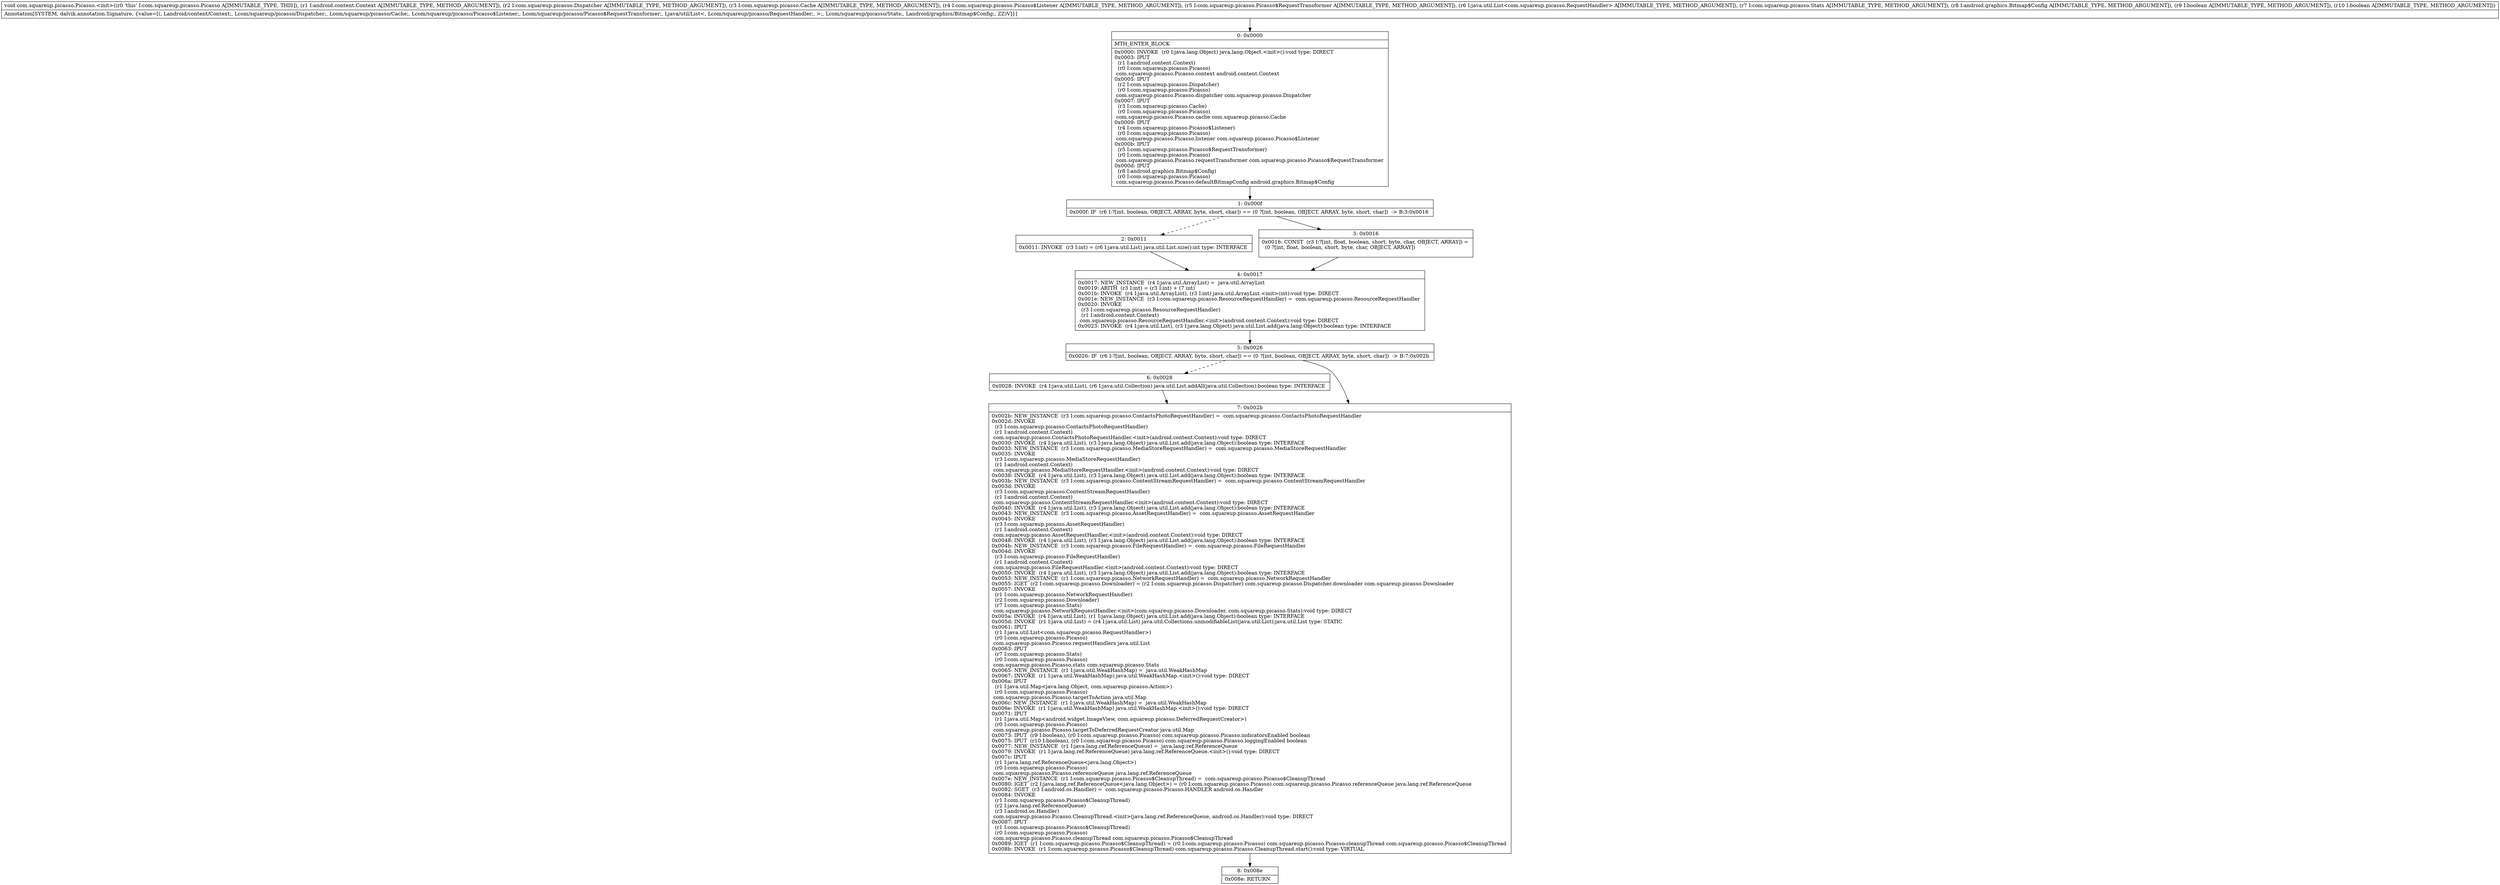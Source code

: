 digraph "CFG forcom.squareup.picasso.Picasso.\<init\>(Landroid\/content\/Context;Lcom\/squareup\/picasso\/Dispatcher;Lcom\/squareup\/picasso\/Cache;Lcom\/squareup\/picasso\/Picasso$Listener;Lcom\/squareup\/picasso\/Picasso$RequestTransformer;Ljava\/util\/List;Lcom\/squareup\/picasso\/Stats;Landroid\/graphics\/Bitmap$Config;ZZ)V" {
Node_0 [shape=record,label="{0\:\ 0x0000|MTH_ENTER_BLOCK\l|0x0000: INVOKE  (r0 I:java.lang.Object) java.lang.Object.\<init\>():void type: DIRECT \l0x0003: IPUT  \l  (r1 I:android.content.Context)\l  (r0 I:com.squareup.picasso.Picasso)\l com.squareup.picasso.Picasso.context android.content.Context \l0x0005: IPUT  \l  (r2 I:com.squareup.picasso.Dispatcher)\l  (r0 I:com.squareup.picasso.Picasso)\l com.squareup.picasso.Picasso.dispatcher com.squareup.picasso.Dispatcher \l0x0007: IPUT  \l  (r3 I:com.squareup.picasso.Cache)\l  (r0 I:com.squareup.picasso.Picasso)\l com.squareup.picasso.Picasso.cache com.squareup.picasso.Cache \l0x0009: IPUT  \l  (r4 I:com.squareup.picasso.Picasso$Listener)\l  (r0 I:com.squareup.picasso.Picasso)\l com.squareup.picasso.Picasso.listener com.squareup.picasso.Picasso$Listener \l0x000b: IPUT  \l  (r5 I:com.squareup.picasso.Picasso$RequestTransformer)\l  (r0 I:com.squareup.picasso.Picasso)\l com.squareup.picasso.Picasso.requestTransformer com.squareup.picasso.Picasso$RequestTransformer \l0x000d: IPUT  \l  (r8 I:android.graphics.Bitmap$Config)\l  (r0 I:com.squareup.picasso.Picasso)\l com.squareup.picasso.Picasso.defaultBitmapConfig android.graphics.Bitmap$Config \l}"];
Node_1 [shape=record,label="{1\:\ 0x000f|0x000f: IF  (r6 I:?[int, boolean, OBJECT, ARRAY, byte, short, char]) == (0 ?[int, boolean, OBJECT, ARRAY, byte, short, char])  \-\> B:3:0x0016 \l}"];
Node_2 [shape=record,label="{2\:\ 0x0011|0x0011: INVOKE  (r3 I:int) = (r6 I:java.util.List) java.util.List.size():int type: INTERFACE \l}"];
Node_3 [shape=record,label="{3\:\ 0x0016|0x0016: CONST  (r3 I:?[int, float, boolean, short, byte, char, OBJECT, ARRAY]) = \l  (0 ?[int, float, boolean, short, byte, char, OBJECT, ARRAY])\l \l}"];
Node_4 [shape=record,label="{4\:\ 0x0017|0x0017: NEW_INSTANCE  (r4 I:java.util.ArrayList) =  java.util.ArrayList \l0x0019: ARITH  (r3 I:int) = (r3 I:int) + (7 int) \l0x001b: INVOKE  (r4 I:java.util.ArrayList), (r3 I:int) java.util.ArrayList.\<init\>(int):void type: DIRECT \l0x001e: NEW_INSTANCE  (r3 I:com.squareup.picasso.ResourceRequestHandler) =  com.squareup.picasso.ResourceRequestHandler \l0x0020: INVOKE  \l  (r3 I:com.squareup.picasso.ResourceRequestHandler)\l  (r1 I:android.content.Context)\l com.squareup.picasso.ResourceRequestHandler.\<init\>(android.content.Context):void type: DIRECT \l0x0023: INVOKE  (r4 I:java.util.List), (r3 I:java.lang.Object) java.util.List.add(java.lang.Object):boolean type: INTERFACE \l}"];
Node_5 [shape=record,label="{5\:\ 0x0026|0x0026: IF  (r6 I:?[int, boolean, OBJECT, ARRAY, byte, short, char]) == (0 ?[int, boolean, OBJECT, ARRAY, byte, short, char])  \-\> B:7:0x002b \l}"];
Node_6 [shape=record,label="{6\:\ 0x0028|0x0028: INVOKE  (r4 I:java.util.List), (r6 I:java.util.Collection) java.util.List.addAll(java.util.Collection):boolean type: INTERFACE \l}"];
Node_7 [shape=record,label="{7\:\ 0x002b|0x002b: NEW_INSTANCE  (r3 I:com.squareup.picasso.ContactsPhotoRequestHandler) =  com.squareup.picasso.ContactsPhotoRequestHandler \l0x002d: INVOKE  \l  (r3 I:com.squareup.picasso.ContactsPhotoRequestHandler)\l  (r1 I:android.content.Context)\l com.squareup.picasso.ContactsPhotoRequestHandler.\<init\>(android.content.Context):void type: DIRECT \l0x0030: INVOKE  (r4 I:java.util.List), (r3 I:java.lang.Object) java.util.List.add(java.lang.Object):boolean type: INTERFACE \l0x0033: NEW_INSTANCE  (r3 I:com.squareup.picasso.MediaStoreRequestHandler) =  com.squareup.picasso.MediaStoreRequestHandler \l0x0035: INVOKE  \l  (r3 I:com.squareup.picasso.MediaStoreRequestHandler)\l  (r1 I:android.content.Context)\l com.squareup.picasso.MediaStoreRequestHandler.\<init\>(android.content.Context):void type: DIRECT \l0x0038: INVOKE  (r4 I:java.util.List), (r3 I:java.lang.Object) java.util.List.add(java.lang.Object):boolean type: INTERFACE \l0x003b: NEW_INSTANCE  (r3 I:com.squareup.picasso.ContentStreamRequestHandler) =  com.squareup.picasso.ContentStreamRequestHandler \l0x003d: INVOKE  \l  (r3 I:com.squareup.picasso.ContentStreamRequestHandler)\l  (r1 I:android.content.Context)\l com.squareup.picasso.ContentStreamRequestHandler.\<init\>(android.content.Context):void type: DIRECT \l0x0040: INVOKE  (r4 I:java.util.List), (r3 I:java.lang.Object) java.util.List.add(java.lang.Object):boolean type: INTERFACE \l0x0043: NEW_INSTANCE  (r3 I:com.squareup.picasso.AssetRequestHandler) =  com.squareup.picasso.AssetRequestHandler \l0x0045: INVOKE  \l  (r3 I:com.squareup.picasso.AssetRequestHandler)\l  (r1 I:android.content.Context)\l com.squareup.picasso.AssetRequestHandler.\<init\>(android.content.Context):void type: DIRECT \l0x0048: INVOKE  (r4 I:java.util.List), (r3 I:java.lang.Object) java.util.List.add(java.lang.Object):boolean type: INTERFACE \l0x004b: NEW_INSTANCE  (r3 I:com.squareup.picasso.FileRequestHandler) =  com.squareup.picasso.FileRequestHandler \l0x004d: INVOKE  \l  (r3 I:com.squareup.picasso.FileRequestHandler)\l  (r1 I:android.content.Context)\l com.squareup.picasso.FileRequestHandler.\<init\>(android.content.Context):void type: DIRECT \l0x0050: INVOKE  (r4 I:java.util.List), (r3 I:java.lang.Object) java.util.List.add(java.lang.Object):boolean type: INTERFACE \l0x0053: NEW_INSTANCE  (r1 I:com.squareup.picasso.NetworkRequestHandler) =  com.squareup.picasso.NetworkRequestHandler \l0x0055: IGET  (r2 I:com.squareup.picasso.Downloader) = (r2 I:com.squareup.picasso.Dispatcher) com.squareup.picasso.Dispatcher.downloader com.squareup.picasso.Downloader \l0x0057: INVOKE  \l  (r1 I:com.squareup.picasso.NetworkRequestHandler)\l  (r2 I:com.squareup.picasso.Downloader)\l  (r7 I:com.squareup.picasso.Stats)\l com.squareup.picasso.NetworkRequestHandler.\<init\>(com.squareup.picasso.Downloader, com.squareup.picasso.Stats):void type: DIRECT \l0x005a: INVOKE  (r4 I:java.util.List), (r1 I:java.lang.Object) java.util.List.add(java.lang.Object):boolean type: INTERFACE \l0x005d: INVOKE  (r1 I:java.util.List) = (r4 I:java.util.List) java.util.Collections.unmodifiableList(java.util.List):java.util.List type: STATIC \l0x0061: IPUT  \l  (r1 I:java.util.List\<com.squareup.picasso.RequestHandler\>)\l  (r0 I:com.squareup.picasso.Picasso)\l com.squareup.picasso.Picasso.requestHandlers java.util.List \l0x0063: IPUT  \l  (r7 I:com.squareup.picasso.Stats)\l  (r0 I:com.squareup.picasso.Picasso)\l com.squareup.picasso.Picasso.stats com.squareup.picasso.Stats \l0x0065: NEW_INSTANCE  (r1 I:java.util.WeakHashMap) =  java.util.WeakHashMap \l0x0067: INVOKE  (r1 I:java.util.WeakHashMap) java.util.WeakHashMap.\<init\>():void type: DIRECT \l0x006a: IPUT  \l  (r1 I:java.util.Map\<java.lang.Object, com.squareup.picasso.Action\>)\l  (r0 I:com.squareup.picasso.Picasso)\l com.squareup.picasso.Picasso.targetToAction java.util.Map \l0x006c: NEW_INSTANCE  (r1 I:java.util.WeakHashMap) =  java.util.WeakHashMap \l0x006e: INVOKE  (r1 I:java.util.WeakHashMap) java.util.WeakHashMap.\<init\>():void type: DIRECT \l0x0071: IPUT  \l  (r1 I:java.util.Map\<android.widget.ImageView, com.squareup.picasso.DeferredRequestCreator\>)\l  (r0 I:com.squareup.picasso.Picasso)\l com.squareup.picasso.Picasso.targetToDeferredRequestCreator java.util.Map \l0x0073: IPUT  (r9 I:boolean), (r0 I:com.squareup.picasso.Picasso) com.squareup.picasso.Picasso.indicatorsEnabled boolean \l0x0075: IPUT  (r10 I:boolean), (r0 I:com.squareup.picasso.Picasso) com.squareup.picasso.Picasso.loggingEnabled boolean \l0x0077: NEW_INSTANCE  (r1 I:java.lang.ref.ReferenceQueue) =  java.lang.ref.ReferenceQueue \l0x0079: INVOKE  (r1 I:java.lang.ref.ReferenceQueue) java.lang.ref.ReferenceQueue.\<init\>():void type: DIRECT \l0x007c: IPUT  \l  (r1 I:java.lang.ref.ReferenceQueue\<java.lang.Object\>)\l  (r0 I:com.squareup.picasso.Picasso)\l com.squareup.picasso.Picasso.referenceQueue java.lang.ref.ReferenceQueue \l0x007e: NEW_INSTANCE  (r1 I:com.squareup.picasso.Picasso$CleanupThread) =  com.squareup.picasso.Picasso$CleanupThread \l0x0080: IGET  (r2 I:java.lang.ref.ReferenceQueue\<java.lang.Object\>) = (r0 I:com.squareup.picasso.Picasso) com.squareup.picasso.Picasso.referenceQueue java.lang.ref.ReferenceQueue \l0x0082: SGET  (r3 I:android.os.Handler) =  com.squareup.picasso.Picasso.HANDLER android.os.Handler \l0x0084: INVOKE  \l  (r1 I:com.squareup.picasso.Picasso$CleanupThread)\l  (r2 I:java.lang.ref.ReferenceQueue)\l  (r3 I:android.os.Handler)\l com.squareup.picasso.Picasso.CleanupThread.\<init\>(java.lang.ref.ReferenceQueue, android.os.Handler):void type: DIRECT \l0x0087: IPUT  \l  (r1 I:com.squareup.picasso.Picasso$CleanupThread)\l  (r0 I:com.squareup.picasso.Picasso)\l com.squareup.picasso.Picasso.cleanupThread com.squareup.picasso.Picasso$CleanupThread \l0x0089: IGET  (r1 I:com.squareup.picasso.Picasso$CleanupThread) = (r0 I:com.squareup.picasso.Picasso) com.squareup.picasso.Picasso.cleanupThread com.squareup.picasso.Picasso$CleanupThread \l0x008b: INVOKE  (r1 I:com.squareup.picasso.Picasso$CleanupThread) com.squareup.picasso.Picasso.CleanupThread.start():void type: VIRTUAL \l}"];
Node_8 [shape=record,label="{8\:\ 0x008e|0x008e: RETURN   \l}"];
MethodNode[shape=record,label="{void com.squareup.picasso.Picasso.\<init\>((r0 'this' I:com.squareup.picasso.Picasso A[IMMUTABLE_TYPE, THIS]), (r1 I:android.content.Context A[IMMUTABLE_TYPE, METHOD_ARGUMENT]), (r2 I:com.squareup.picasso.Dispatcher A[IMMUTABLE_TYPE, METHOD_ARGUMENT]), (r3 I:com.squareup.picasso.Cache A[IMMUTABLE_TYPE, METHOD_ARGUMENT]), (r4 I:com.squareup.picasso.Picasso$Listener A[IMMUTABLE_TYPE, METHOD_ARGUMENT]), (r5 I:com.squareup.picasso.Picasso$RequestTransformer A[IMMUTABLE_TYPE, METHOD_ARGUMENT]), (r6 I:java.util.List\<com.squareup.picasso.RequestHandler\> A[IMMUTABLE_TYPE, METHOD_ARGUMENT]), (r7 I:com.squareup.picasso.Stats A[IMMUTABLE_TYPE, METHOD_ARGUMENT]), (r8 I:android.graphics.Bitmap$Config A[IMMUTABLE_TYPE, METHOD_ARGUMENT]), (r9 I:boolean A[IMMUTABLE_TYPE, METHOD_ARGUMENT]), (r10 I:boolean A[IMMUTABLE_TYPE, METHOD_ARGUMENT]))  | Annotation[SYSTEM, dalvik.annotation.Signature, \{value=[(, Landroid\/content\/Context;, Lcom\/squareup\/picasso\/Dispatcher;, Lcom\/squareup\/picasso\/Cache;, Lcom\/squareup\/picasso\/Picasso$Listener;, Lcom\/squareup\/picasso\/Picasso$RequestTransformer;, Ljava\/util\/List\<, Lcom\/squareup\/picasso\/RequestHandler;, \>;, Lcom\/squareup\/picasso\/Stats;, Landroid\/graphics\/Bitmap$Config;, ZZ)V]\}]\l}"];
MethodNode -> Node_0;
Node_0 -> Node_1;
Node_1 -> Node_2[style=dashed];
Node_1 -> Node_3;
Node_2 -> Node_4;
Node_3 -> Node_4;
Node_4 -> Node_5;
Node_5 -> Node_6[style=dashed];
Node_5 -> Node_7;
Node_6 -> Node_7;
Node_7 -> Node_8;
}

